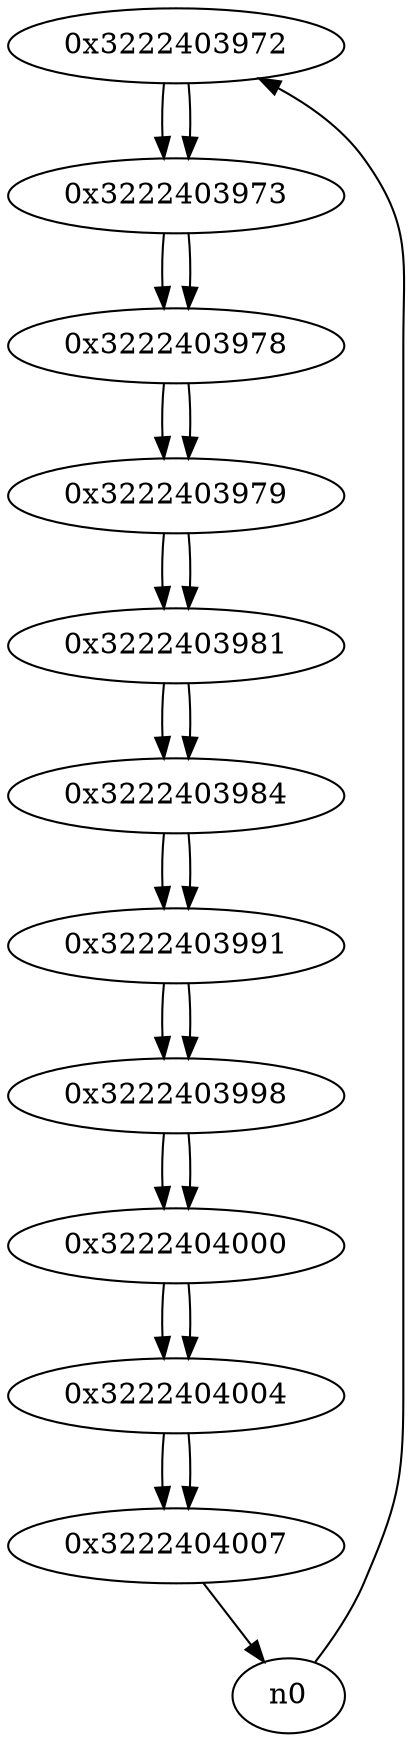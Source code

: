 digraph G{
/* nodes */
  n1 [label="0x3222403972"]
  n2 [label="0x3222403973"]
  n3 [label="0x3222403978"]
  n4 [label="0x3222403979"]
  n5 [label="0x3222403981"]
  n6 [label="0x3222403984"]
  n7 [label="0x3222403991"]
  n8 [label="0x3222403998"]
  n9 [label="0x3222404000"]
  n10 [label="0x3222404004"]
  n11 [label="0x3222404007"]
/* edges */
n1 -> n2;
n0 -> n1;
n2 -> n3;
n1 -> n2;
n3 -> n4;
n2 -> n3;
n4 -> n5;
n3 -> n4;
n5 -> n6;
n4 -> n5;
n6 -> n7;
n5 -> n6;
n7 -> n8;
n6 -> n7;
n8 -> n9;
n7 -> n8;
n9 -> n10;
n8 -> n9;
n10 -> n11;
n9 -> n10;
n11 -> n0;
n10 -> n11;
}
